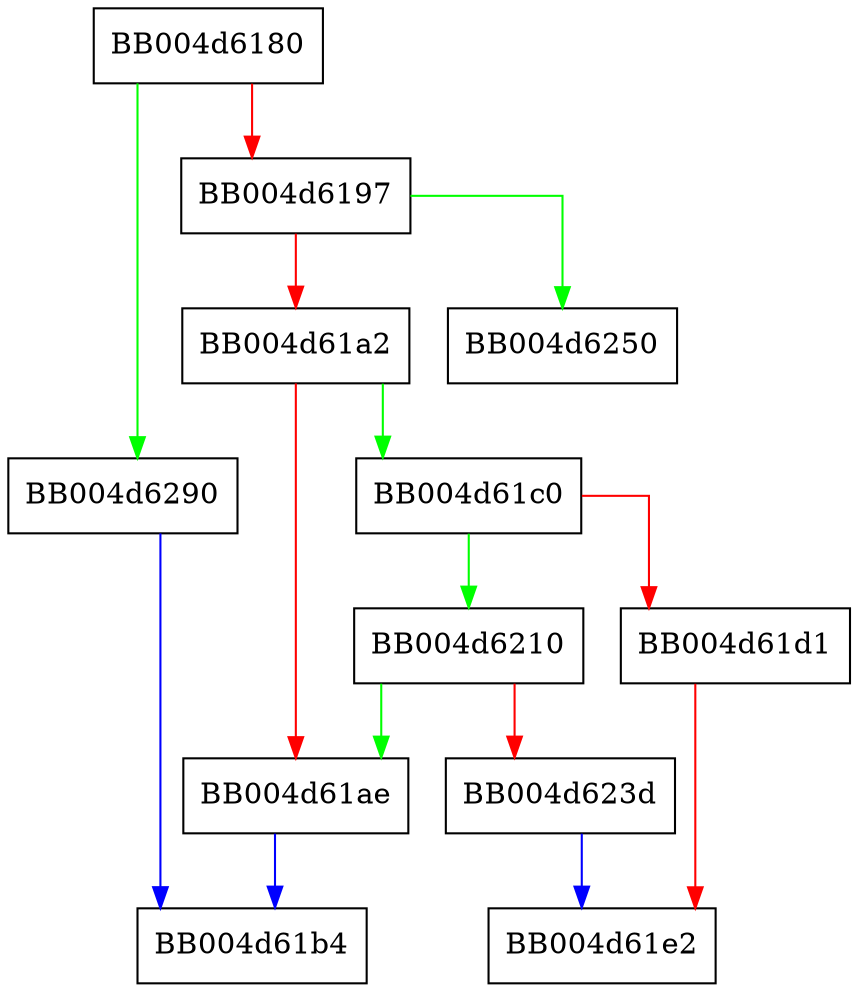 digraph tls_parse_stoc_server_name {
  node [shape="box"];
  graph [splines=ortho];
  BB004d6180 -> BB004d6290 [color="green"];
  BB004d6180 -> BB004d6197 [color="red"];
  BB004d6197 -> BB004d6250 [color="green"];
  BB004d6197 -> BB004d61a2 [color="red"];
  BB004d61a2 -> BB004d61c0 [color="green"];
  BB004d61a2 -> BB004d61ae [color="red"];
  BB004d61ae -> BB004d61b4 [color="blue"];
  BB004d61c0 -> BB004d6210 [color="green"];
  BB004d61c0 -> BB004d61d1 [color="red"];
  BB004d61d1 -> BB004d61e2 [color="red"];
  BB004d6210 -> BB004d61ae [color="green"];
  BB004d6210 -> BB004d623d [color="red"];
  BB004d623d -> BB004d61e2 [color="blue"];
  BB004d6290 -> BB004d61b4 [color="blue"];
}